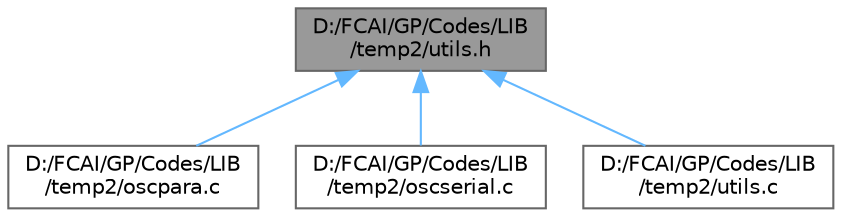 digraph "D:/FCAI/GP/Codes/LIB/temp2/utils.h"
{
 // LATEX_PDF_SIZE
  bgcolor="transparent";
  edge [fontname=Helvetica,fontsize=10,labelfontname=Helvetica,labelfontsize=10];
  node [fontname=Helvetica,fontsize=10,shape=box,height=0.2,width=0.4];
  Node1 [id="Node000001",label="D:/FCAI/GP/Codes/LIB\l/temp2/utils.h",height=0.2,width=0.4,color="gray40", fillcolor="grey60", style="filled", fontcolor="black",tooltip=" "];
  Node1 -> Node2 [id="edge1_Node000001_Node000002",dir="back",color="steelblue1",style="solid",tooltip=" "];
  Node2 [id="Node000002",label="D:/FCAI/GP/Codes/LIB\l/temp2/oscpara.c",height=0.2,width=0.4,color="grey40", fillcolor="white", style="filled",URL="$temp2_2oscpara_8c.html",tooltip=" "];
  Node1 -> Node3 [id="edge2_Node000001_Node000003",dir="back",color="steelblue1",style="solid",tooltip=" "];
  Node3 [id="Node000003",label="D:/FCAI/GP/Codes/LIB\l/temp2/oscserial.c",height=0.2,width=0.4,color="grey40", fillcolor="white", style="filled",URL="$temp2_2oscserial_8c.html",tooltip=" "];
  Node1 -> Node4 [id="edge3_Node000001_Node000004",dir="back",color="steelblue1",style="solid",tooltip=" "];
  Node4 [id="Node000004",label="D:/FCAI/GP/Codes/LIB\l/temp2/utils.c",height=0.2,width=0.4,color="grey40", fillcolor="white", style="filled",URL="$temp2_2utils_8c.html",tooltip=" "];
}
